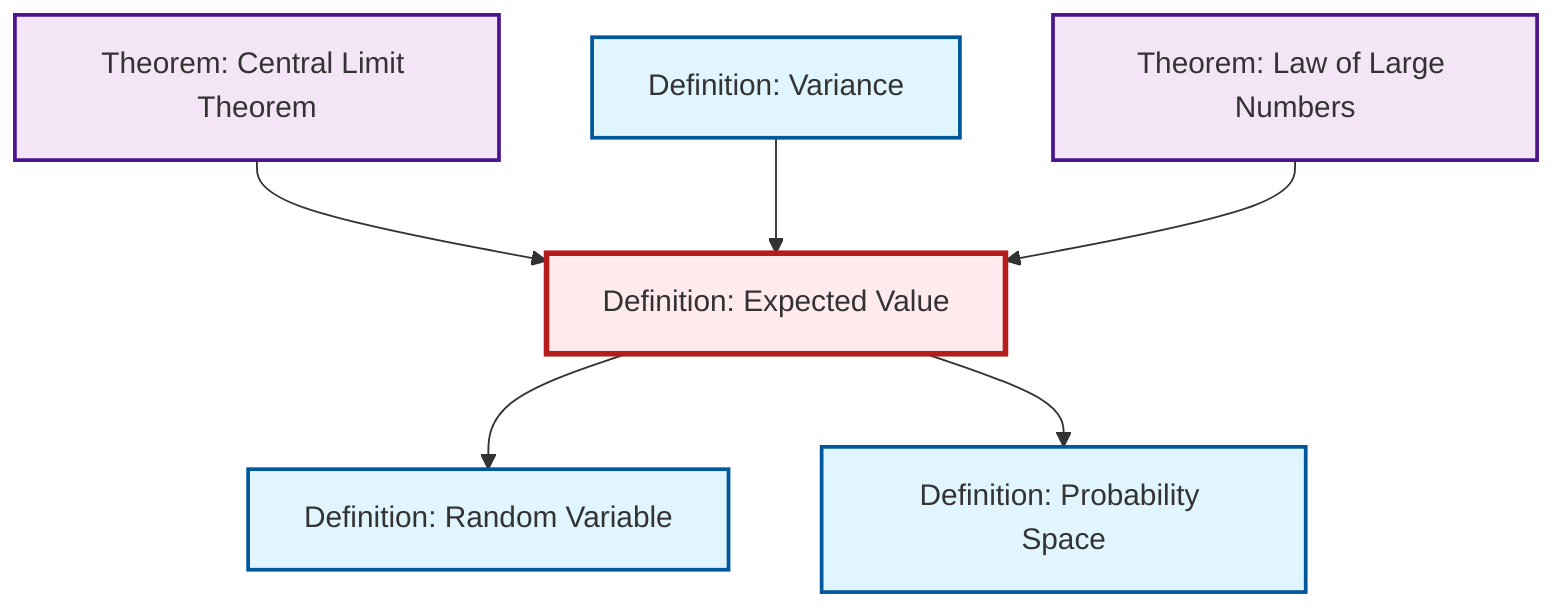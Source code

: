 graph TD
    classDef definition fill:#e1f5fe,stroke:#01579b,stroke-width:2px
    classDef theorem fill:#f3e5f5,stroke:#4a148c,stroke-width:2px
    classDef axiom fill:#fff3e0,stroke:#e65100,stroke-width:2px
    classDef example fill:#e8f5e9,stroke:#1b5e20,stroke-width:2px
    classDef current fill:#ffebee,stroke:#b71c1c,stroke-width:3px
    thm-law-of-large-numbers["Theorem: Law of Large Numbers"]:::theorem
    def-expectation["Definition: Expected Value"]:::definition
    thm-central-limit["Theorem: Central Limit Theorem"]:::theorem
    def-random-variable["Definition: Random Variable"]:::definition
    def-variance["Definition: Variance"]:::definition
    def-probability-space["Definition: Probability Space"]:::definition
    def-expectation --> def-random-variable
    thm-central-limit --> def-expectation
    def-variance --> def-expectation
    thm-law-of-large-numbers --> def-expectation
    def-expectation --> def-probability-space
    class def-expectation current